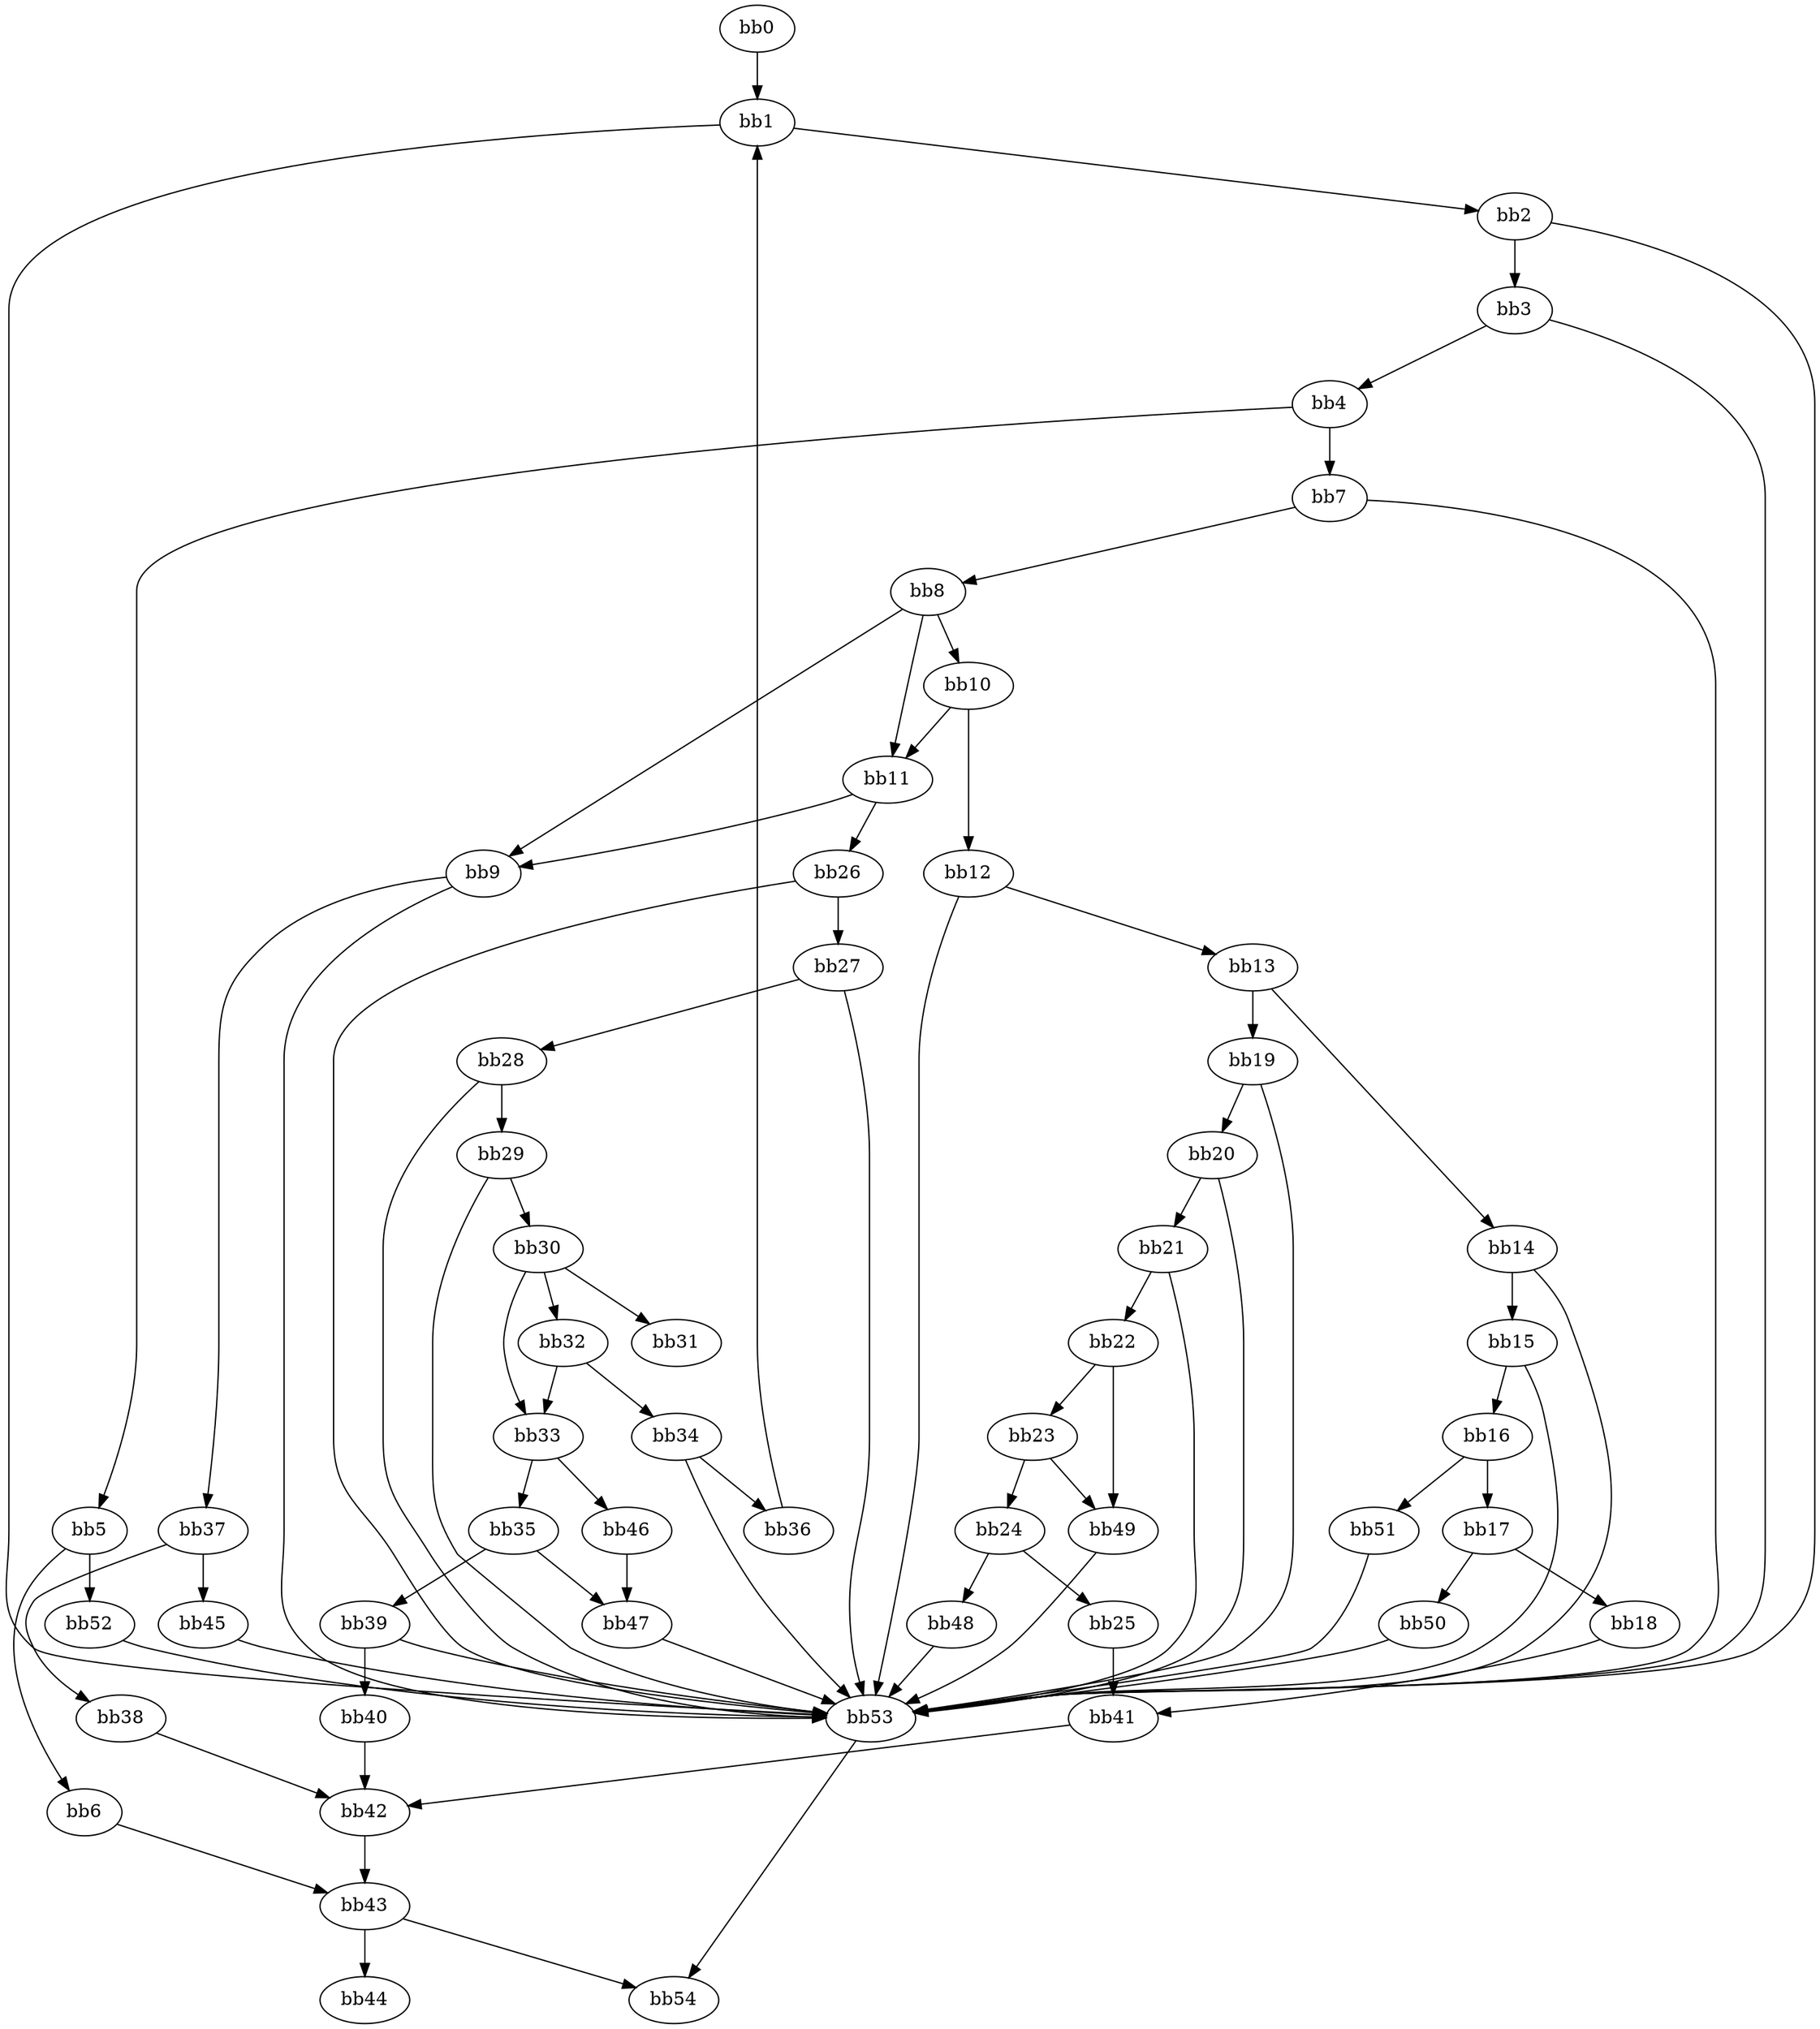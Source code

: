 digraph {
    0 [ label = "bb0\l" ]
    1 [ label = "bb1\l" ]
    2 [ label = "bb2\l" ]
    3 [ label = "bb3\l" ]
    4 [ label = "bb4\l" ]
    5 [ label = "bb5\l" ]
    6 [ label = "bb6\l" ]
    7 [ label = "bb7\l" ]
    8 [ label = "bb8\l" ]
    9 [ label = "bb9\l" ]
    10 [ label = "bb10\l" ]
    11 [ label = "bb11\l" ]
    12 [ label = "bb12\l" ]
    13 [ label = "bb13\l" ]
    14 [ label = "bb14\l" ]
    15 [ label = "bb15\l" ]
    16 [ label = "bb16\l" ]
    17 [ label = "bb17\l" ]
    18 [ label = "bb18\l" ]
    19 [ label = "bb19\l" ]
    20 [ label = "bb20\l" ]
    21 [ label = "bb21\l" ]
    22 [ label = "bb22\l" ]
    23 [ label = "bb23\l" ]
    24 [ label = "bb24\l" ]
    25 [ label = "bb25\l" ]
    26 [ label = "bb26\l" ]
    27 [ label = "bb27\l" ]
    28 [ label = "bb28\l" ]
    29 [ label = "bb29\l" ]
    30 [ label = "bb30\l" ]
    31 [ label = "bb31\l" ]
    32 [ label = "bb32\l" ]
    33 [ label = "bb33\l" ]
    34 [ label = "bb34\l" ]
    35 [ label = "bb35\l" ]
    36 [ label = "bb36\l" ]
    37 [ label = "bb37\l" ]
    38 [ label = "bb38\l" ]
    39 [ label = "bb39\l" ]
    40 [ label = "bb40\l" ]
    41 [ label = "bb41\l" ]
    42 [ label = "bb42\l" ]
    43 [ label = "bb43\l" ]
    44 [ label = "bb44\l" ]
    45 [ label = "bb45\l" ]
    46 [ label = "bb46\l" ]
    47 [ label = "bb47\l" ]
    48 [ label = "bb48\l" ]
    49 [ label = "bb49\l" ]
    50 [ label = "bb50\l" ]
    51 [ label = "bb51\l" ]
    52 [ label = "bb52\l" ]
    53 [ label = "bb53\l" ]
    54 [ label = "bb54\l" ]
    0 -> 1 [ ]
    1 -> 2 [ ]
    1 -> 53 [ ]
    2 -> 3 [ ]
    2 -> 53 [ ]
    3 -> 4 [ ]
    3 -> 53 [ ]
    4 -> 5 [ ]
    4 -> 7 [ ]
    5 -> 6 [ ]
    5 -> 52 [ ]
    6 -> 43 [ ]
    7 -> 8 [ ]
    7 -> 53 [ ]
    8 -> 9 [ ]
    8 -> 10 [ ]
    8 -> 11 [ ]
    9 -> 37 [ ]
    9 -> 53 [ ]
    10 -> 11 [ ]
    10 -> 12 [ ]
    11 -> 9 [ ]
    11 -> 26 [ ]
    12 -> 13 [ ]
    12 -> 53 [ ]
    13 -> 14 [ ]
    13 -> 19 [ ]
    14 -> 15 [ ]
    14 -> 53 [ ]
    15 -> 16 [ ]
    15 -> 53 [ ]
    16 -> 17 [ ]
    16 -> 51 [ ]
    17 -> 18 [ ]
    17 -> 50 [ ]
    18 -> 41 [ ]
    19 -> 20 [ ]
    19 -> 53 [ ]
    20 -> 21 [ ]
    20 -> 53 [ ]
    21 -> 22 [ ]
    21 -> 53 [ ]
    22 -> 23 [ ]
    22 -> 49 [ ]
    23 -> 24 [ ]
    23 -> 49 [ ]
    24 -> 25 [ ]
    24 -> 48 [ ]
    25 -> 41 [ ]
    26 -> 27 [ ]
    26 -> 53 [ ]
    27 -> 28 [ ]
    27 -> 53 [ ]
    28 -> 29 [ ]
    28 -> 53 [ ]
    29 -> 30 [ ]
    29 -> 53 [ ]
    30 -> 31 [ ]
    30 -> 32 [ ]
    30 -> 33 [ ]
    32 -> 33 [ ]
    32 -> 34 [ ]
    33 -> 35 [ ]
    33 -> 46 [ ]
    34 -> 36 [ ]
    34 -> 53 [ ]
    35 -> 39 [ ]
    35 -> 47 [ ]
    36 -> 1 [ ]
    37 -> 38 [ ]
    37 -> 45 [ ]
    38 -> 42 [ ]
    39 -> 40 [ ]
    39 -> 53 [ ]
    40 -> 42 [ ]
    41 -> 42 [ ]
    42 -> 43 [ ]
    43 -> 44 [ ]
    43 -> 54 [ ]
    45 -> 53 [ ]
    46 -> 47 [ ]
    47 -> 53 [ ]
    48 -> 53 [ ]
    49 -> 53 [ ]
    50 -> 53 [ ]
    51 -> 53 [ ]
    52 -> 53 [ ]
    53 -> 54 [ ]
}

